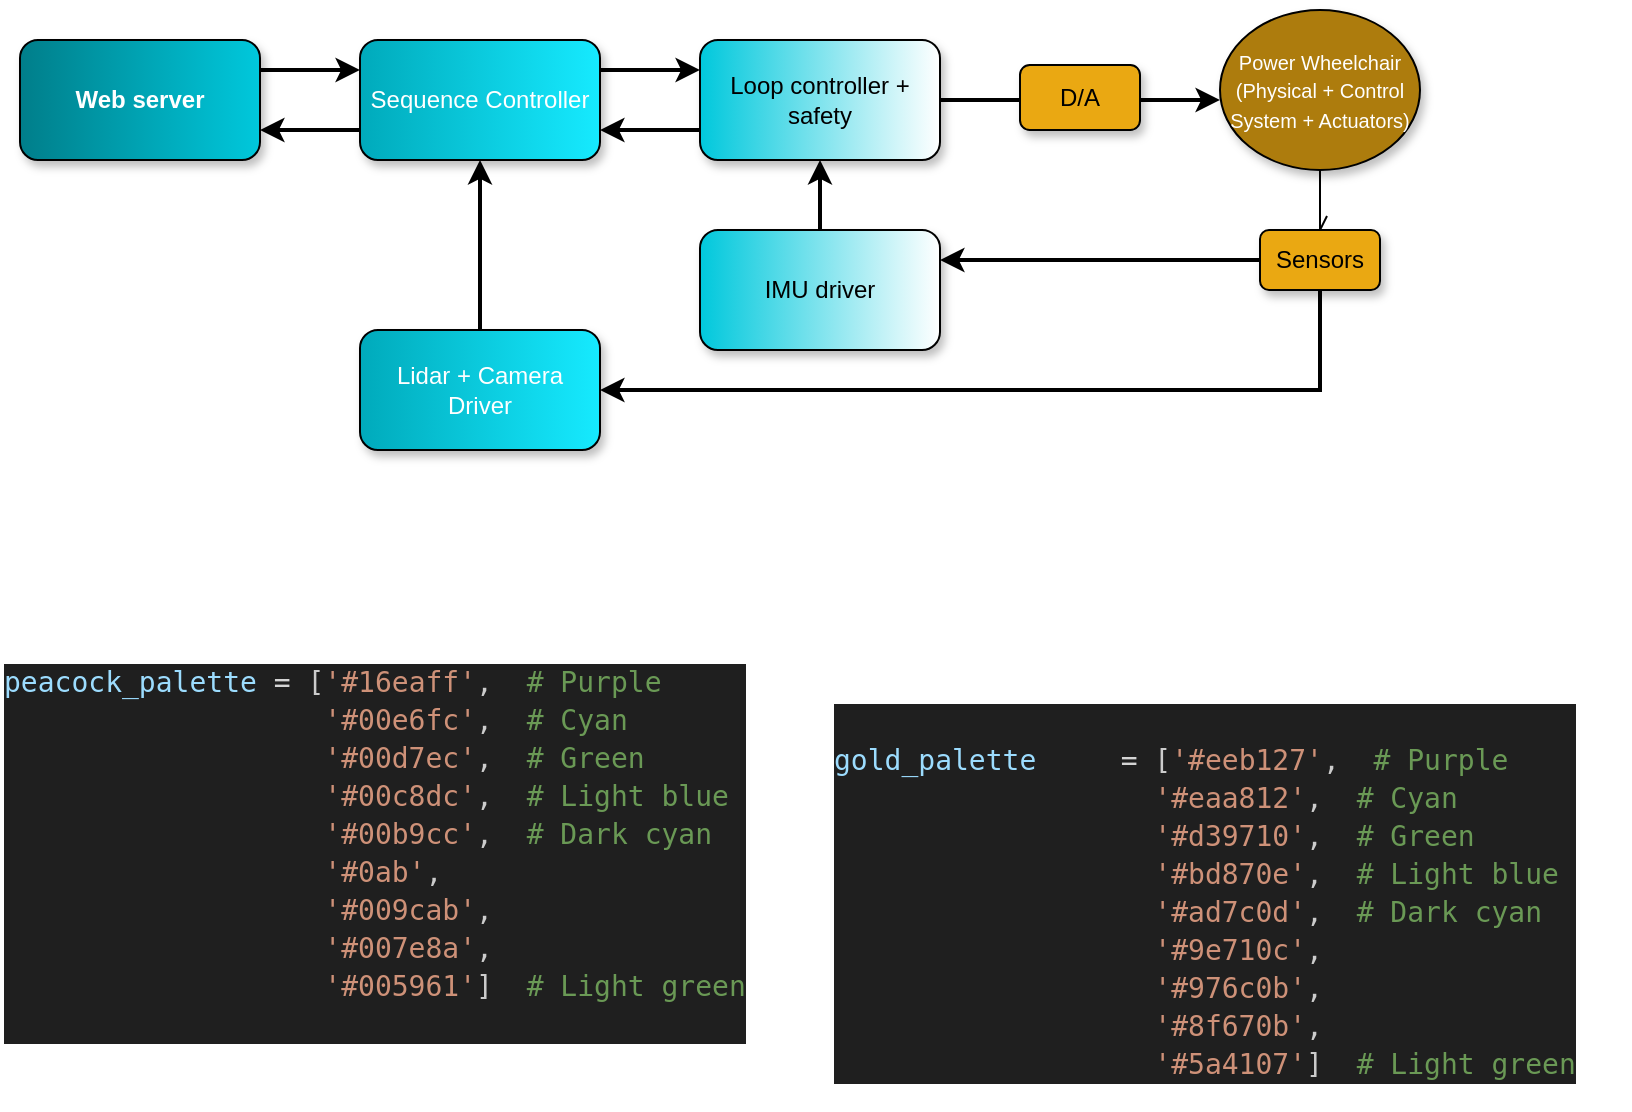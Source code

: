 <mxfile version="24.2.5" type="github">
  <diagram name="Page-1" id="5wNfrocpncal_ENUbVDi">
    <mxGraphModel dx="869" dy="422" grid="1" gridSize="10" guides="1" tooltips="1" connect="1" arrows="1" fold="1" page="1" pageScale="1" pageWidth="850" pageHeight="1100" math="0" shadow="0">
      <root>
        <mxCell id="0" />
        <mxCell id="1" parent="0" />
        <mxCell id="nIHRb_h8EGxtnhW7rng_-7" style="edgeStyle=orthogonalEdgeStyle;rounded=0;orthogonalLoop=1;jettySize=auto;html=1;entryX=0;entryY=0.5;entryDx=0;entryDy=0;strokeWidth=2;" edge="1" parent="1" source="nIHRb_h8EGxtnhW7rng_-2">
          <mxGeometry relative="1" as="geometry">
            <mxPoint x="620" y="235" as="targetPoint" />
          </mxGeometry>
        </mxCell>
        <mxCell id="nIHRb_h8EGxtnhW7rng_-2" value="Loop controller + safety" style="rounded=1;whiteSpace=wrap;html=1;fillColor=#00c8dc;shadow=1;gradientColor=#ffffff;gradientDirection=east;" vertex="1" parent="1">
          <mxGeometry x="360" y="205" width="120" height="60" as="geometry" />
        </mxCell>
        <mxCell id="nIHRb_h8EGxtnhW7rng_-3" value="&lt;font color=&quot;#ffffff&quot;&gt;Sequence Controller&lt;/font&gt;" style="rounded=1;whiteSpace=wrap;html=1;fillColor=#00aabb;shadow=1;fillStyle=auto;gradientColor=#16eaff;gradientDirection=east;" vertex="1" parent="1">
          <mxGeometry x="190" y="205" width="120" height="60" as="geometry" />
        </mxCell>
        <mxCell id="nIHRb_h8EGxtnhW7rng_-4" value="&lt;b&gt;&lt;font color=&quot;#ffffff&quot;&gt;Web server&lt;/font&gt;&lt;/b&gt;" style="rounded=1;whiteSpace=wrap;html=1;fillColor=#007e8a;glass=0;shadow=1;gradientColor=#00c8dc;gradientDirection=east;" vertex="1" parent="1">
          <mxGeometry x="20" y="205" width="120" height="60" as="geometry" />
        </mxCell>
        <mxCell id="nIHRb_h8EGxtnhW7rng_-14" value="" style="edgeStyle=orthogonalEdgeStyle;rounded=0;orthogonalLoop=1;jettySize=auto;html=1;strokeWidth=2;" edge="1" parent="1" source="nIHRb_h8EGxtnhW7rng_-5" target="nIHRb_h8EGxtnhW7rng_-3">
          <mxGeometry relative="1" as="geometry" />
        </mxCell>
        <mxCell id="nIHRb_h8EGxtnhW7rng_-5" value="&lt;font color=&quot;#ffffff&quot;&gt;Lidar + Camera Driver&lt;/font&gt;" style="rounded=1;whiteSpace=wrap;html=1;fillColor=#00aabb;shadow=1;gradientColor=#16eaff;gradientDirection=east;" vertex="1" parent="1">
          <mxGeometry x="190" y="350" width="120" height="60" as="geometry" />
        </mxCell>
        <mxCell id="nIHRb_h8EGxtnhW7rng_-13" value="" style="edgeStyle=orthogonalEdgeStyle;rounded=0;orthogonalLoop=1;jettySize=auto;html=1;strokeWidth=2;" edge="1" parent="1" source="nIHRb_h8EGxtnhW7rng_-6" target="nIHRb_h8EGxtnhW7rng_-2">
          <mxGeometry relative="1" as="geometry" />
        </mxCell>
        <mxCell id="nIHRb_h8EGxtnhW7rng_-6" value="IMU driver" style="rounded=1;whiteSpace=wrap;html=1;fillColor=#00c8dc;shadow=1;gradientColor=#ffffff;gradientDirection=east;" vertex="1" parent="1">
          <mxGeometry x="360" y="300" width="120" height="60" as="geometry" />
        </mxCell>
        <mxCell id="nIHRb_h8EGxtnhW7rng_-15" value="" style="endArrow=classic;html=1;rounded=0;exitX=1;exitY=0.25;exitDx=0;exitDy=0;entryX=0;entryY=0.25;entryDx=0;entryDy=0;strokeWidth=2;" edge="1" parent="1" source="nIHRb_h8EGxtnhW7rng_-3" target="nIHRb_h8EGxtnhW7rng_-2">
          <mxGeometry width="50" height="50" relative="1" as="geometry">
            <mxPoint x="320" y="370" as="sourcePoint" />
            <mxPoint x="370" y="320" as="targetPoint" />
          </mxGeometry>
        </mxCell>
        <mxCell id="nIHRb_h8EGxtnhW7rng_-16" value="" style="endArrow=classic;html=1;rounded=0;exitX=0;exitY=0.75;exitDx=0;exitDy=0;entryX=1;entryY=0.75;entryDx=0;entryDy=0;strokeWidth=2;" edge="1" parent="1" source="nIHRb_h8EGxtnhW7rng_-2" target="nIHRb_h8EGxtnhW7rng_-3">
          <mxGeometry width="50" height="50" relative="1" as="geometry">
            <mxPoint x="320" y="370" as="sourcePoint" />
            <mxPoint x="370" y="320" as="targetPoint" />
          </mxGeometry>
        </mxCell>
        <mxCell id="nIHRb_h8EGxtnhW7rng_-17" value="" style="endArrow=classic;html=1;rounded=0;exitX=1;exitY=0.25;exitDx=0;exitDy=0;entryX=0;entryY=0.25;entryDx=0;entryDy=0;strokeWidth=2;" edge="1" parent="1">
          <mxGeometry width="50" height="50" relative="1" as="geometry">
            <mxPoint x="140" y="220" as="sourcePoint" />
            <mxPoint x="190" y="220" as="targetPoint" />
          </mxGeometry>
        </mxCell>
        <mxCell id="nIHRb_h8EGxtnhW7rng_-18" value="" style="endArrow=classic;html=1;rounded=0;exitX=0;exitY=0.75;exitDx=0;exitDy=0;entryX=1;entryY=0.75;entryDx=0;entryDy=0;strokeWidth=2;" edge="1" parent="1">
          <mxGeometry width="50" height="50" relative="1" as="geometry">
            <mxPoint x="190" y="250" as="sourcePoint" />
            <mxPoint x="140" y="250" as="targetPoint" />
          </mxGeometry>
        </mxCell>
        <mxCell id="nIHRb_h8EGxtnhW7rng_-27" value="" style="edgeStyle=orthogonalEdgeStyle;rounded=0;orthogonalLoop=1;jettySize=auto;html=1;endArrow=openAsync;endFill=0;" edge="1" parent="1" source="nIHRb_h8EGxtnhW7rng_-20" target="nIHRb_h8EGxtnhW7rng_-23">
          <mxGeometry relative="1" as="geometry" />
        </mxCell>
        <mxCell id="nIHRb_h8EGxtnhW7rng_-20" value="&lt;font color=&quot;#ffffff&quot; style=&quot;font-size: 10px;&quot;&gt;Power Wheelchair (Physical + Control System + Actuators)&lt;/font&gt;" style="ellipse;whiteSpace=wrap;html=1;fillColor=#ad7c0d;shadow=1;" vertex="1" parent="1">
          <mxGeometry x="620" y="190" width="100" height="80" as="geometry" />
        </mxCell>
        <mxCell id="nIHRb_h8EGxtnhW7rng_-21" value="D/A" style="rounded=1;whiteSpace=wrap;html=1;fillColor=#eaa812;shadow=1;" vertex="1" parent="1">
          <mxGeometry x="520" y="217.5" width="60" height="32.5" as="geometry" />
        </mxCell>
        <mxCell id="nIHRb_h8EGxtnhW7rng_-24" style="edgeStyle=orthogonalEdgeStyle;rounded=0;orthogonalLoop=1;jettySize=auto;html=1;entryX=1;entryY=0.25;entryDx=0;entryDy=0;strokeWidth=2;" edge="1" parent="1" source="nIHRb_h8EGxtnhW7rng_-23" target="nIHRb_h8EGxtnhW7rng_-6">
          <mxGeometry relative="1" as="geometry" />
        </mxCell>
        <mxCell id="nIHRb_h8EGxtnhW7rng_-26" style="edgeStyle=orthogonalEdgeStyle;rounded=0;orthogonalLoop=1;jettySize=auto;html=1;entryX=1;entryY=0.5;entryDx=0;entryDy=0;strokeWidth=2;" edge="1" parent="1" source="nIHRb_h8EGxtnhW7rng_-23" target="nIHRb_h8EGxtnhW7rng_-5">
          <mxGeometry relative="1" as="geometry">
            <Array as="points">
              <mxPoint x="670" y="380" />
            </Array>
          </mxGeometry>
        </mxCell>
        <mxCell id="nIHRb_h8EGxtnhW7rng_-23" value="Sensors" style="rounded=1;whiteSpace=wrap;html=1;fillColor=#eaa812;shadow=1;" vertex="1" parent="1">
          <mxGeometry x="640" y="300" width="60" height="30" as="geometry" />
        </mxCell>
        <mxCell id="nIHRb_h8EGxtnhW7rng_-28" value="&lt;div style=&quot;color: #cccccc;background-color: #1f1f1f;font-family: &#39;Droid Sans Mono&#39;, &#39;monospace&#39;, monospace;font-weight: normal;font-size: 14px;line-height: 19px;white-space: pre;&quot;&gt;&lt;div&gt;&lt;span style=&quot;color: #9cdcfe;&quot;&gt;peacock_palette&lt;/span&gt;&lt;span style=&quot;color: #cccccc;&quot;&gt; &lt;/span&gt;&lt;span style=&quot;color: #d4d4d4;&quot;&gt;=&lt;/span&gt;&lt;span style=&quot;color: #cccccc;&quot;&gt; [&lt;/span&gt;&lt;span style=&quot;color: #ce9178;&quot;&gt;&#39;#16eaff&#39;&lt;/span&gt;&lt;span style=&quot;color: #cccccc;&quot;&gt;,  &lt;/span&gt;&lt;span style=&quot;color: #6a9955;&quot;&gt;# Purple&lt;/span&gt;&lt;/div&gt;&lt;div&gt;&lt;span style=&quot;color: #cccccc;&quot;&gt;                   &lt;/span&gt;&lt;span style=&quot;color: #ce9178;&quot;&gt;&#39;#00e6fc&#39;&lt;/span&gt;&lt;span style=&quot;color: #cccccc;&quot;&gt;,  &lt;/span&gt;&lt;span style=&quot;color: #6a9955;&quot;&gt;# Cyan&lt;/span&gt;&lt;/div&gt;&lt;div&gt;&lt;span style=&quot;color: #cccccc;&quot;&gt;                   &lt;/span&gt;&lt;span style=&quot;color: #ce9178;&quot;&gt;&#39;#00d7ec&#39;&lt;/span&gt;&lt;span style=&quot;color: #cccccc;&quot;&gt;,  &lt;/span&gt;&lt;span style=&quot;color: #6a9955;&quot;&gt;# Green&lt;/span&gt;&lt;/div&gt;&lt;div&gt;&lt;span style=&quot;color: #cccccc;&quot;&gt;                   &lt;/span&gt;&lt;span style=&quot;color: #ce9178;&quot;&gt;&#39;#00c8dc&#39;&lt;/span&gt;&lt;span style=&quot;color: #cccccc;&quot;&gt;,  &lt;/span&gt;&lt;span style=&quot;color: #6a9955;&quot;&gt;# Light blue&lt;/span&gt;&lt;/div&gt;&lt;div&gt;&lt;span style=&quot;color: #cccccc;&quot;&gt;                   &lt;/span&gt;&lt;span style=&quot;color: #ce9178;&quot;&gt;&#39;#00b9cc&#39;&lt;/span&gt;&lt;span style=&quot;color: #cccccc;&quot;&gt;,  &lt;/span&gt;&lt;span style=&quot;color: #6a9955;&quot;&gt;# Dark cyan&lt;/span&gt;&lt;/div&gt;&lt;div&gt;&lt;span style=&quot;color: #cccccc;&quot;&gt;                   &lt;/span&gt;&lt;span style=&quot;color: #ce9178;&quot;&gt;&#39;#0ab&#39;&lt;/span&gt;&lt;span style=&quot;color: #cccccc;&quot;&gt;,&lt;/span&gt;&lt;/div&gt;&lt;div&gt;&lt;span style=&quot;color: #cccccc;&quot;&gt;                   &lt;/span&gt;&lt;span style=&quot;color: #ce9178;&quot;&gt;&#39;#009cab&#39;&lt;/span&gt;&lt;span style=&quot;color: #cccccc;&quot;&gt;,&lt;/span&gt;&lt;/div&gt;&lt;div&gt;&lt;span style=&quot;color: #cccccc;&quot;&gt;                   &lt;/span&gt;&lt;span style=&quot;color: #ce9178;&quot;&gt;&#39;#007e8a&#39;&lt;/span&gt;&lt;span style=&quot;color: #cccccc;&quot;&gt;,&lt;/span&gt;&lt;/div&gt;&lt;div&gt;&lt;span style=&quot;color: #cccccc;&quot;&gt;                   &lt;/span&gt;&lt;span style=&quot;color: #ce9178;&quot;&gt;&#39;#005961&#39;&lt;/span&gt;&lt;span style=&quot;color: #cccccc;&quot;&gt;]  &lt;/span&gt;&lt;span style=&quot;color: #6a9955;&quot;&gt;# Light green&lt;/span&gt;&lt;/div&gt;&lt;br&gt;&lt;/div&gt;" style="text;whiteSpace=wrap;html=1;" vertex="1" parent="1">
          <mxGeometry x="10" y="510" width="400" height="210" as="geometry" />
        </mxCell>
        <mxCell id="nIHRb_h8EGxtnhW7rng_-29" value="&lt;div style=&quot;color: #cccccc;background-color: #1f1f1f;font-family: &#39;Droid Sans Mono&#39;, &#39;monospace&#39;, monospace;font-weight: normal;font-size: 14px;line-height: 19px;white-space: pre;&quot;&gt;&lt;br&gt;&lt;div&gt;&lt;span style=&quot;color: #9cdcfe;&quot;&gt;gold_palette&lt;/span&gt;&lt;span style=&quot;color: #cccccc;&quot;&gt;     &lt;/span&gt;&lt;span style=&quot;color: #d4d4d4;&quot;&gt;=&lt;/span&gt;&lt;span style=&quot;color: #cccccc;&quot;&gt; [&lt;/span&gt;&lt;span style=&quot;color: #ce9178;&quot;&gt;&#39;#eeb127&#39;&lt;/span&gt;&lt;span style=&quot;color: #cccccc;&quot;&gt;,  &lt;/span&gt;&lt;span style=&quot;color: #6a9955;&quot;&gt;# Purple&lt;/span&gt;&lt;/div&gt;&lt;div&gt;&lt;span style=&quot;color: #cccccc;&quot;&gt;                   &lt;/span&gt;&lt;span style=&quot;color: #ce9178;&quot;&gt;&#39;#eaa812&#39;&lt;/span&gt;&lt;span style=&quot;color: #cccccc;&quot;&gt;,  &lt;/span&gt;&lt;span style=&quot;color: #6a9955;&quot;&gt;# Cyan&lt;/span&gt;&lt;/div&gt;&lt;div&gt;&lt;span style=&quot;color: #cccccc;&quot;&gt;                   &lt;/span&gt;&lt;span style=&quot;color: #ce9178;&quot;&gt;&#39;#d39710&#39;&lt;/span&gt;&lt;span style=&quot;color: #cccccc;&quot;&gt;,  &lt;/span&gt;&lt;span style=&quot;color: #6a9955;&quot;&gt;# Green&lt;/span&gt;&lt;/div&gt;&lt;div&gt;&lt;span style=&quot;color: #cccccc;&quot;&gt;                   &lt;/span&gt;&lt;span style=&quot;color: #ce9178;&quot;&gt;&#39;#bd870e&#39;&lt;/span&gt;&lt;span style=&quot;color: #cccccc;&quot;&gt;,  &lt;/span&gt;&lt;span style=&quot;color: #6a9955;&quot;&gt;# Light blue&lt;/span&gt;&lt;/div&gt;&lt;div&gt;&lt;span style=&quot;color: #cccccc;&quot;&gt;                   &lt;/span&gt;&lt;span style=&quot;color: #ce9178;&quot;&gt;&#39;#ad7c0d&#39;&lt;/span&gt;&lt;span style=&quot;color: #cccccc;&quot;&gt;,  &lt;/span&gt;&lt;span style=&quot;color: #6a9955;&quot;&gt;# Dark cyan&lt;/span&gt;&lt;/div&gt;&lt;div&gt;&lt;span style=&quot;color: #cccccc;&quot;&gt;                   &lt;/span&gt;&lt;span style=&quot;color: #ce9178;&quot;&gt;&#39;#9e710c&#39;&lt;/span&gt;&lt;span style=&quot;color: #cccccc;&quot;&gt;,&lt;/span&gt;&lt;/div&gt;&lt;div&gt;&lt;span style=&quot;color: #cccccc;&quot;&gt;                   &lt;/span&gt;&lt;span style=&quot;color: #ce9178;&quot;&gt;&#39;#976c0b&#39;&lt;/span&gt;&lt;span style=&quot;color: #cccccc;&quot;&gt;,&lt;/span&gt;&lt;/div&gt;&lt;div&gt;&lt;span style=&quot;color: #cccccc;&quot;&gt;                   &lt;/span&gt;&lt;span style=&quot;color: #ce9178;&quot;&gt;&#39;#8f670b&#39;&lt;/span&gt;&lt;span style=&quot;color: #cccccc;&quot;&gt;,&lt;/span&gt;&lt;/div&gt;&lt;div&gt;&lt;span style=&quot;color: #cccccc;&quot;&gt;                   &lt;/span&gt;&lt;span style=&quot;color: #ce9178;&quot;&gt;&#39;#5a4107&#39;&lt;/span&gt;&lt;span style=&quot;color: #cccccc;&quot;&gt;]  &lt;/span&gt;&lt;span style=&quot;color: #6a9955;&quot;&gt;# Light green&lt;/span&gt;&lt;/div&gt;&lt;/div&gt;" style="text;whiteSpace=wrap;html=1;" vertex="1" parent="1">
          <mxGeometry x="425" y="530" width="400" height="210" as="geometry" />
        </mxCell>
      </root>
    </mxGraphModel>
  </diagram>
</mxfile>

